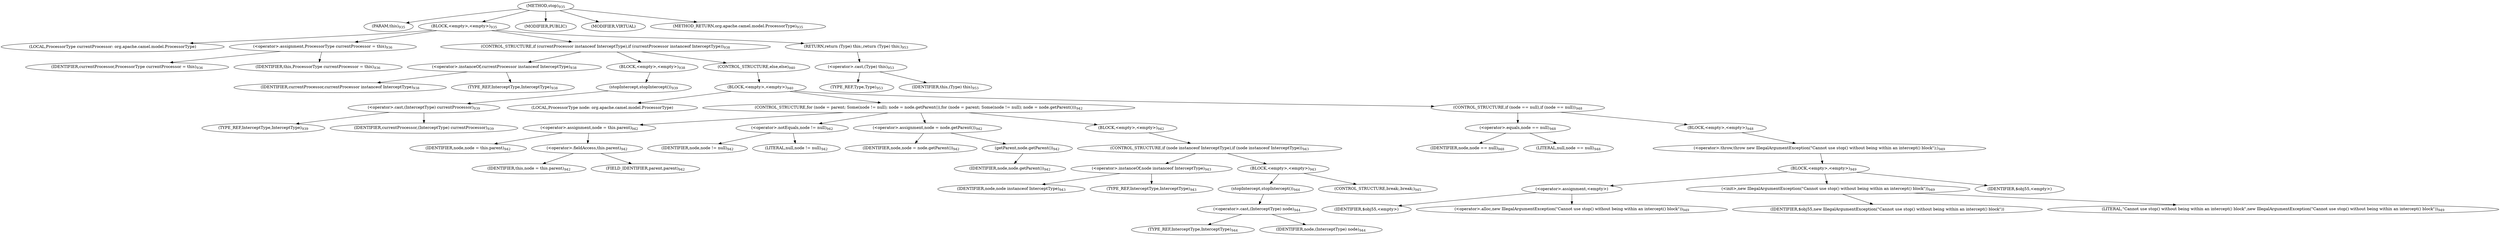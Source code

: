 digraph "stop" {  
"1776" [label = <(METHOD,stop)<SUB>935</SUB>> ]
"231" [label = <(PARAM,this)<SUB>935</SUB>> ]
"1777" [label = <(BLOCK,&lt;empty&gt;,&lt;empty&gt;)<SUB>935</SUB>> ]
"1778" [label = <(LOCAL,ProcessorType currentProcessor: org.apache.camel.model.ProcessorType)> ]
"1779" [label = <(&lt;operator&gt;.assignment,ProcessorType currentProcessor = this)<SUB>936</SUB>> ]
"1780" [label = <(IDENTIFIER,currentProcessor,ProcessorType currentProcessor = this)<SUB>936</SUB>> ]
"230" [label = <(IDENTIFIER,this,ProcessorType currentProcessor = this)<SUB>936</SUB>> ]
"1781" [label = <(CONTROL_STRUCTURE,if (currentProcessor instanceof InterceptType),if (currentProcessor instanceof InterceptType))<SUB>938</SUB>> ]
"1782" [label = <(&lt;operator&gt;.instanceOf,currentProcessor instanceof InterceptType)<SUB>938</SUB>> ]
"1783" [label = <(IDENTIFIER,currentProcessor,currentProcessor instanceof InterceptType)<SUB>938</SUB>> ]
"1784" [label = <(TYPE_REF,InterceptType,InterceptType)<SUB>938</SUB>> ]
"1785" [label = <(BLOCK,&lt;empty&gt;,&lt;empty&gt;)<SUB>938</SUB>> ]
"1786" [label = <(stopIntercept,stopIntercept())<SUB>939</SUB>> ]
"1787" [label = <(&lt;operator&gt;.cast,(InterceptType) currentProcessor)<SUB>939</SUB>> ]
"1788" [label = <(TYPE_REF,InterceptType,InterceptType)<SUB>939</SUB>> ]
"1789" [label = <(IDENTIFIER,currentProcessor,(InterceptType) currentProcessor)<SUB>939</SUB>> ]
"1790" [label = <(CONTROL_STRUCTURE,else,else)<SUB>940</SUB>> ]
"1791" [label = <(BLOCK,&lt;empty&gt;,&lt;empty&gt;)<SUB>940</SUB>> ]
"1792" [label = <(LOCAL,ProcessorType node: org.apache.camel.model.ProcessorType)> ]
"1793" [label = <(CONTROL_STRUCTURE,for (node = parent; Some(node != null); node = node.getParent()),for (node = parent; Some(node != null); node = node.getParent()))<SUB>942</SUB>> ]
"1794" [label = <(&lt;operator&gt;.assignment,node = this.parent)<SUB>942</SUB>> ]
"1795" [label = <(IDENTIFIER,node,node = this.parent)<SUB>942</SUB>> ]
"1796" [label = <(&lt;operator&gt;.fieldAccess,this.parent)<SUB>942</SUB>> ]
"1797" [label = <(IDENTIFIER,this,node = this.parent)<SUB>942</SUB>> ]
"1798" [label = <(FIELD_IDENTIFIER,parent,parent)<SUB>942</SUB>> ]
"1799" [label = <(&lt;operator&gt;.notEquals,node != null)<SUB>942</SUB>> ]
"1800" [label = <(IDENTIFIER,node,node != null)<SUB>942</SUB>> ]
"1801" [label = <(LITERAL,null,node != null)<SUB>942</SUB>> ]
"1802" [label = <(&lt;operator&gt;.assignment,node = node.getParent())<SUB>942</SUB>> ]
"1803" [label = <(IDENTIFIER,node,node = node.getParent())<SUB>942</SUB>> ]
"1804" [label = <(getParent,node.getParent())<SUB>942</SUB>> ]
"1805" [label = <(IDENTIFIER,node,node.getParent())<SUB>942</SUB>> ]
"1806" [label = <(BLOCK,&lt;empty&gt;,&lt;empty&gt;)<SUB>942</SUB>> ]
"1807" [label = <(CONTROL_STRUCTURE,if (node instanceof InterceptType),if (node instanceof InterceptType))<SUB>943</SUB>> ]
"1808" [label = <(&lt;operator&gt;.instanceOf,node instanceof InterceptType)<SUB>943</SUB>> ]
"1809" [label = <(IDENTIFIER,node,node instanceof InterceptType)<SUB>943</SUB>> ]
"1810" [label = <(TYPE_REF,InterceptType,InterceptType)<SUB>943</SUB>> ]
"1811" [label = <(BLOCK,&lt;empty&gt;,&lt;empty&gt;)<SUB>943</SUB>> ]
"1812" [label = <(stopIntercept,stopIntercept())<SUB>944</SUB>> ]
"1813" [label = <(&lt;operator&gt;.cast,(InterceptType) node)<SUB>944</SUB>> ]
"1814" [label = <(TYPE_REF,InterceptType,InterceptType)<SUB>944</SUB>> ]
"1815" [label = <(IDENTIFIER,node,(InterceptType) node)<SUB>944</SUB>> ]
"1816" [label = <(CONTROL_STRUCTURE,break;,break;)<SUB>945</SUB>> ]
"1817" [label = <(CONTROL_STRUCTURE,if (node == null),if (node == null))<SUB>948</SUB>> ]
"1818" [label = <(&lt;operator&gt;.equals,node == null)<SUB>948</SUB>> ]
"1819" [label = <(IDENTIFIER,node,node == null)<SUB>948</SUB>> ]
"1820" [label = <(LITERAL,null,node == null)<SUB>948</SUB>> ]
"1821" [label = <(BLOCK,&lt;empty&gt;,&lt;empty&gt;)<SUB>948</SUB>> ]
"1822" [label = <(&lt;operator&gt;.throw,throw new IllegalArgumentException(&quot;Cannot use stop() without being within an intercept() block&quot;);)<SUB>949</SUB>> ]
"1823" [label = <(BLOCK,&lt;empty&gt;,&lt;empty&gt;)<SUB>949</SUB>> ]
"1824" [label = <(&lt;operator&gt;.assignment,&lt;empty&gt;)> ]
"1825" [label = <(IDENTIFIER,$obj55,&lt;empty&gt;)> ]
"1826" [label = <(&lt;operator&gt;.alloc,new IllegalArgumentException(&quot;Cannot use stop() without being within an intercept() block&quot;))<SUB>949</SUB>> ]
"1827" [label = <(&lt;init&gt;,new IllegalArgumentException(&quot;Cannot use stop() without being within an intercept() block&quot;))<SUB>949</SUB>> ]
"1828" [label = <(IDENTIFIER,$obj55,new IllegalArgumentException(&quot;Cannot use stop() without being within an intercept() block&quot;))> ]
"1829" [label = <(LITERAL,&quot;Cannot use stop() without being within an intercept() block&quot;,new IllegalArgumentException(&quot;Cannot use stop() without being within an intercept() block&quot;))<SUB>949</SUB>> ]
"1830" [label = <(IDENTIFIER,$obj55,&lt;empty&gt;)> ]
"1831" [label = <(RETURN,return (Type) this;,return (Type) this;)<SUB>953</SUB>> ]
"1832" [label = <(&lt;operator&gt;.cast,(Type) this)<SUB>953</SUB>> ]
"1833" [label = <(TYPE_REF,Type,Type)<SUB>953</SUB>> ]
"232" [label = <(IDENTIFIER,this,(Type) this)<SUB>953</SUB>> ]
"1834" [label = <(MODIFIER,PUBLIC)> ]
"1835" [label = <(MODIFIER,VIRTUAL)> ]
"1836" [label = <(METHOD_RETURN,org.apache.camel.model.ProcessorType)<SUB>935</SUB>> ]
  "1776" -> "231" 
  "1776" -> "1777" 
  "1776" -> "1834" 
  "1776" -> "1835" 
  "1776" -> "1836" 
  "1777" -> "1778" 
  "1777" -> "1779" 
  "1777" -> "1781" 
  "1777" -> "1831" 
  "1779" -> "1780" 
  "1779" -> "230" 
  "1781" -> "1782" 
  "1781" -> "1785" 
  "1781" -> "1790" 
  "1782" -> "1783" 
  "1782" -> "1784" 
  "1785" -> "1786" 
  "1786" -> "1787" 
  "1787" -> "1788" 
  "1787" -> "1789" 
  "1790" -> "1791" 
  "1791" -> "1792" 
  "1791" -> "1793" 
  "1791" -> "1817" 
  "1793" -> "1794" 
  "1793" -> "1799" 
  "1793" -> "1802" 
  "1793" -> "1806" 
  "1794" -> "1795" 
  "1794" -> "1796" 
  "1796" -> "1797" 
  "1796" -> "1798" 
  "1799" -> "1800" 
  "1799" -> "1801" 
  "1802" -> "1803" 
  "1802" -> "1804" 
  "1804" -> "1805" 
  "1806" -> "1807" 
  "1807" -> "1808" 
  "1807" -> "1811" 
  "1808" -> "1809" 
  "1808" -> "1810" 
  "1811" -> "1812" 
  "1811" -> "1816" 
  "1812" -> "1813" 
  "1813" -> "1814" 
  "1813" -> "1815" 
  "1817" -> "1818" 
  "1817" -> "1821" 
  "1818" -> "1819" 
  "1818" -> "1820" 
  "1821" -> "1822" 
  "1822" -> "1823" 
  "1823" -> "1824" 
  "1823" -> "1827" 
  "1823" -> "1830" 
  "1824" -> "1825" 
  "1824" -> "1826" 
  "1827" -> "1828" 
  "1827" -> "1829" 
  "1831" -> "1832" 
  "1832" -> "1833" 
  "1832" -> "232" 
}
